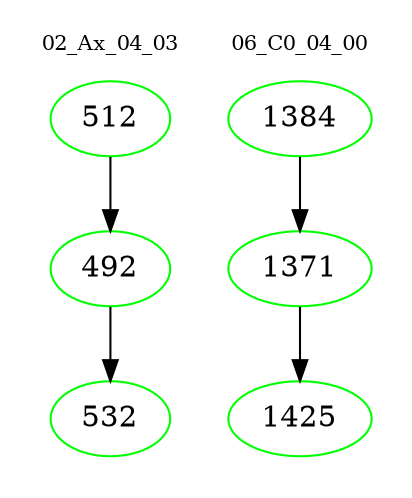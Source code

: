 digraph{
subgraph cluster_0 {
color = white
label = "02_Ax_04_03";
fontsize=10;
T0_512 [label="512", color="green"]
T0_512 -> T0_492 [color="black"]
T0_492 [label="492", color="green"]
T0_492 -> T0_532 [color="black"]
T0_532 [label="532", color="green"]
}
subgraph cluster_1 {
color = white
label = "06_C0_04_00";
fontsize=10;
T1_1384 [label="1384", color="green"]
T1_1384 -> T1_1371 [color="black"]
T1_1371 [label="1371", color="green"]
T1_1371 -> T1_1425 [color="black"]
T1_1425 [label="1425", color="green"]
}
}
